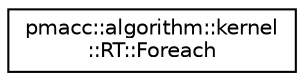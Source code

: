 digraph "Graphical Class Hierarchy"
{
 // LATEX_PDF_SIZE
  edge [fontname="Helvetica",fontsize="10",labelfontname="Helvetica",labelfontsize="10"];
  node [fontname="Helvetica",fontsize="10",shape=record];
  rankdir="LR";
  Node0 [label="pmacc::algorithm::kernel\l::RT::Foreach",height=0.2,width=0.4,color="black", fillcolor="white", style="filled",URL="$structpmacc_1_1algorithm_1_1kernel_1_1_r_t_1_1_foreach.html",tooltip="Foreach algorithm that calls a cuda kernel."];
}
